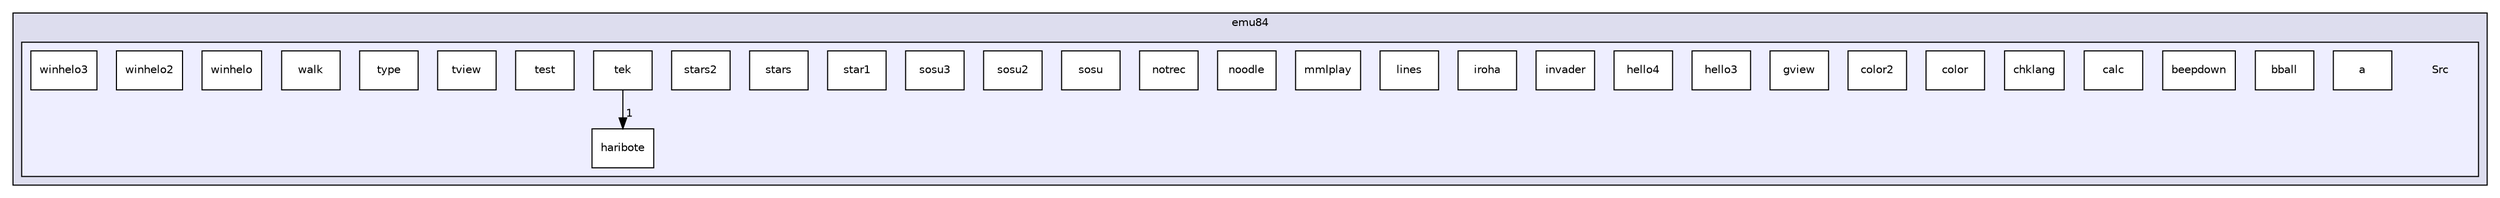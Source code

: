 digraph "E:/Documents/emu84/Src" {
  compound=true
  node [ fontsize="10", fontname="Helvetica"];
  edge [ labelfontsize="10", labelfontname="Helvetica"];
  subgraph clusterdir_b5913fa7d5d52c34244b4f9203cd0aba {
    graph [ bgcolor="#ddddee", pencolor="black", label="emu84" fontname="Helvetica", fontsize="10", URL="dir_b5913fa7d5d52c34244b4f9203cd0aba.html"]
  subgraph clusterdir_70617a7689e3ba1052ef75efeabd00df {
    graph [ bgcolor="#eeeeff", pencolor="black", label="" URL="dir_70617a7689e3ba1052ef75efeabd00df.html"];
    dir_70617a7689e3ba1052ef75efeabd00df [shape=plaintext label="Src"];
    dir_2e7cd27b6027c31ef699c5cb20f13991 [shape=box label="a" color="black" fillcolor="white" style="filled" URL="dir_2e7cd27b6027c31ef699c5cb20f13991.html"];
    dir_0ba8b771228a577060ded0141f782069 [shape=box label="bball" color="black" fillcolor="white" style="filled" URL="dir_0ba8b771228a577060ded0141f782069.html"];
    dir_59a257b96f97d75b8b7d86c203f03f3e [shape=box label="beepdown" color="black" fillcolor="white" style="filled" URL="dir_59a257b96f97d75b8b7d86c203f03f3e.html"];
    dir_06370c532185489192ac5c4f58f4b4c1 [shape=box label="calc" color="black" fillcolor="white" style="filled" URL="dir_06370c532185489192ac5c4f58f4b4c1.html"];
    dir_1e2245b7689caf325608ad344b78256b [shape=box label="chklang" color="black" fillcolor="white" style="filled" URL="dir_1e2245b7689caf325608ad344b78256b.html"];
    dir_8023a18e1a0194ee0b919c3b14144ff7 [shape=box label="color" color="black" fillcolor="white" style="filled" URL="dir_8023a18e1a0194ee0b919c3b14144ff7.html"];
    dir_8d66f356665ffa69b5c5f4474fcc1ee7 [shape=box label="color2" color="black" fillcolor="white" style="filled" URL="dir_8d66f356665ffa69b5c5f4474fcc1ee7.html"];
    dir_e243e4e770b3a31f6bc6e1be76afb315 [shape=box label="gview" color="black" fillcolor="white" style="filled" URL="dir_e243e4e770b3a31f6bc6e1be76afb315.html"];
    dir_5ac131f68e424deb31069477f492d10b [shape=box label="haribote" color="black" fillcolor="white" style="filled" URL="dir_5ac131f68e424deb31069477f492d10b.html"];
    dir_b8b1bd00a46ac84f180a82f305c8456a [shape=box label="hello3" color="black" fillcolor="white" style="filled" URL="dir_b8b1bd00a46ac84f180a82f305c8456a.html"];
    dir_7029145f66326137d00520243d7209a5 [shape=box label="hello4" color="black" fillcolor="white" style="filled" URL="dir_7029145f66326137d00520243d7209a5.html"];
    dir_5fc0d9029f9261a7e378f3b8facdb950 [shape=box label="invader" color="black" fillcolor="white" style="filled" URL="dir_5fc0d9029f9261a7e378f3b8facdb950.html"];
    dir_f46fb3df2cda7ab26029d850bb922b7b [shape=box label="iroha" color="black" fillcolor="white" style="filled" URL="dir_f46fb3df2cda7ab26029d850bb922b7b.html"];
    dir_62fb439a5259bdf9ced193b9d6602f8b [shape=box label="lines" color="black" fillcolor="white" style="filled" URL="dir_62fb439a5259bdf9ced193b9d6602f8b.html"];
    dir_aefa9f521c4b6753cc0418820e5414be [shape=box label="mmlplay" color="black" fillcolor="white" style="filled" URL="dir_aefa9f521c4b6753cc0418820e5414be.html"];
    dir_97da8c40455e0ff2d3d32561f8088da8 [shape=box label="noodle" color="black" fillcolor="white" style="filled" URL="dir_97da8c40455e0ff2d3d32561f8088da8.html"];
    dir_4a22e4fb6ebdedbadc6fafdeb6faab9b [shape=box label="notrec" color="black" fillcolor="white" style="filled" URL="dir_4a22e4fb6ebdedbadc6fafdeb6faab9b.html"];
    dir_6a40ec8b2a091a615b531c96f17ff885 [shape=box label="sosu" color="black" fillcolor="white" style="filled" URL="dir_6a40ec8b2a091a615b531c96f17ff885.html"];
    dir_f9d6bedbba52c250f485f35decccc09c [shape=box label="sosu2" color="black" fillcolor="white" style="filled" URL="dir_f9d6bedbba52c250f485f35decccc09c.html"];
    dir_b68262f4567a0756d7c2e8cef9effdbc [shape=box label="sosu3" color="black" fillcolor="white" style="filled" URL="dir_b68262f4567a0756d7c2e8cef9effdbc.html"];
    dir_8c8335fd765d47e7ebdbb5fab14f069b [shape=box label="star1" color="black" fillcolor="white" style="filled" URL="dir_8c8335fd765d47e7ebdbb5fab14f069b.html"];
    dir_ee78439a635110f5ef626989e29db794 [shape=box label="stars" color="black" fillcolor="white" style="filled" URL="dir_ee78439a635110f5ef626989e29db794.html"];
    dir_55d1255e48b8effc05c8bcf0f9eafdc9 [shape=box label="stars2" color="black" fillcolor="white" style="filled" URL="dir_55d1255e48b8effc05c8bcf0f9eafdc9.html"];
    dir_2a9bd0a3db4f2c9ee3249310d75d081e [shape=box label="tek" color="black" fillcolor="white" style="filled" URL="dir_2a9bd0a3db4f2c9ee3249310d75d081e.html"];
    dir_e736c8199af1dd21a3d234c29e9da7c1 [shape=box label="test" color="black" fillcolor="white" style="filled" URL="dir_e736c8199af1dd21a3d234c29e9da7c1.html"];
    dir_39b37d2c538bda013d1d672a6ef64eb8 [shape=box label="tview" color="black" fillcolor="white" style="filled" URL="dir_39b37d2c538bda013d1d672a6ef64eb8.html"];
    dir_bb8509713388bfad84ab2294c1c390ce [shape=box label="type" color="black" fillcolor="white" style="filled" URL="dir_bb8509713388bfad84ab2294c1c390ce.html"];
    dir_0ad99882719bcd270c0692960622343b [shape=box label="walk" color="black" fillcolor="white" style="filled" URL="dir_0ad99882719bcd270c0692960622343b.html"];
    dir_8053403fabbb25ecf9857ed8c0b06417 [shape=box label="winhelo" color="black" fillcolor="white" style="filled" URL="dir_8053403fabbb25ecf9857ed8c0b06417.html"];
    dir_7a85340926f619223947d38c4b9e7431 [shape=box label="winhelo2" color="black" fillcolor="white" style="filled" URL="dir_7a85340926f619223947d38c4b9e7431.html"];
    dir_1663b903b5cf1bfe013990626751ce00 [shape=box label="winhelo3" color="black" fillcolor="white" style="filled" URL="dir_1663b903b5cf1bfe013990626751ce00.html"];
  }
  }
  dir_2a9bd0a3db4f2c9ee3249310d75d081e->dir_5ac131f68e424deb31069477f492d10b [headlabel="1", labeldistance=1.5 headhref="dir_000011_000010.html"];
}
